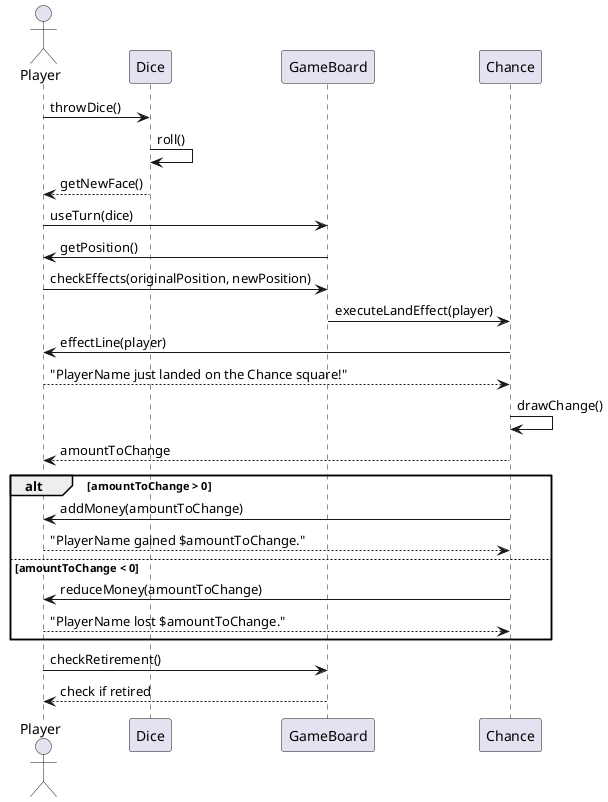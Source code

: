 @startuml
actor Player
participant Dice
participant GameBoard
participant Chance

Player -> Dice : throwDice()
Dice -> Dice : roll()
Dice --> Player : getNewFace()

Player -> GameBoard : useTurn(dice)
GameBoard -> Player : getPosition()

Player -> GameBoard : checkEffects(originalPosition, newPosition)
GameBoard -> Chance : executeLandEffect(player)
Chance -> Player : effectLine(player)
Player --> Chance : "PlayerName just landed on the Chance square!"

Chance -> Chance : drawChange()
Chance --> Player : amountToChange
alt amountToChange > 0
    Chance -> Player : addMoney(amountToChange)
    Player --> Chance : "PlayerName gained $amountToChange."
else amountToChange < 0
    Chance -> Player : reduceMoney(amountToChange)
    Player --> Chance : "PlayerName lost $amountToChange."
end

Player -> GameBoard : checkRetirement()
GameBoard --> Player : check if retired
@enduml